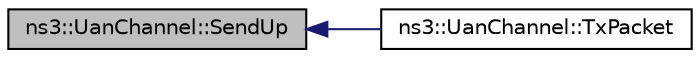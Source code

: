 digraph "ns3::UanChannel::SendUp"
{
  edge [fontname="Helvetica",fontsize="10",labelfontname="Helvetica",labelfontsize="10"];
  node [fontname="Helvetica",fontsize="10",shape=record];
  rankdir="LR";
  Node1 [label="ns3::UanChannel::SendUp",height=0.2,width=0.4,color="black", fillcolor="grey75", style="filled", fontcolor="black"];
  Node1 -> Node2 [dir="back",color="midnightblue",fontsize="10",style="solid"];
  Node2 [label="ns3::UanChannel::TxPacket",height=0.2,width=0.4,color="black", fillcolor="white", style="filled",URL="$d1/dec/classns3_1_1UanChannel.html#aaf9ea1b58b62a99e1c05c4732dcb5b55"];
}
